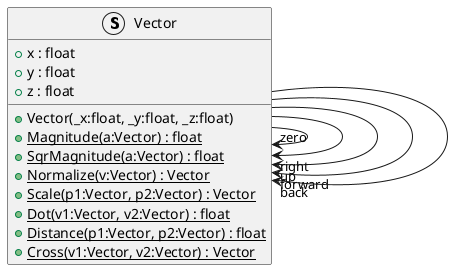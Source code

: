 @startuml
struct Vector {
    + x : float
    + y : float
    + z : float
    + Vector(_x:float, _y:float, _z:float)
    + {static} Magnitude(a:Vector) : float
    + {static} SqrMagnitude(a:Vector) : float
    + {static} Normalize(v:Vector) : Vector
    + {static} Scale(p1:Vector, p2:Vector) : Vector
    + {static} Dot(v1:Vector, v2:Vector) : float
    + {static} Distance(p1:Vector, p2:Vector) : float
    + {static} Cross(v1:Vector, v2:Vector) : Vector
}
Vector --> "zero" Vector
Vector --> "right" Vector
Vector --> "up" Vector
Vector --> "forward" Vector
Vector --> "back" Vector
@enduml

